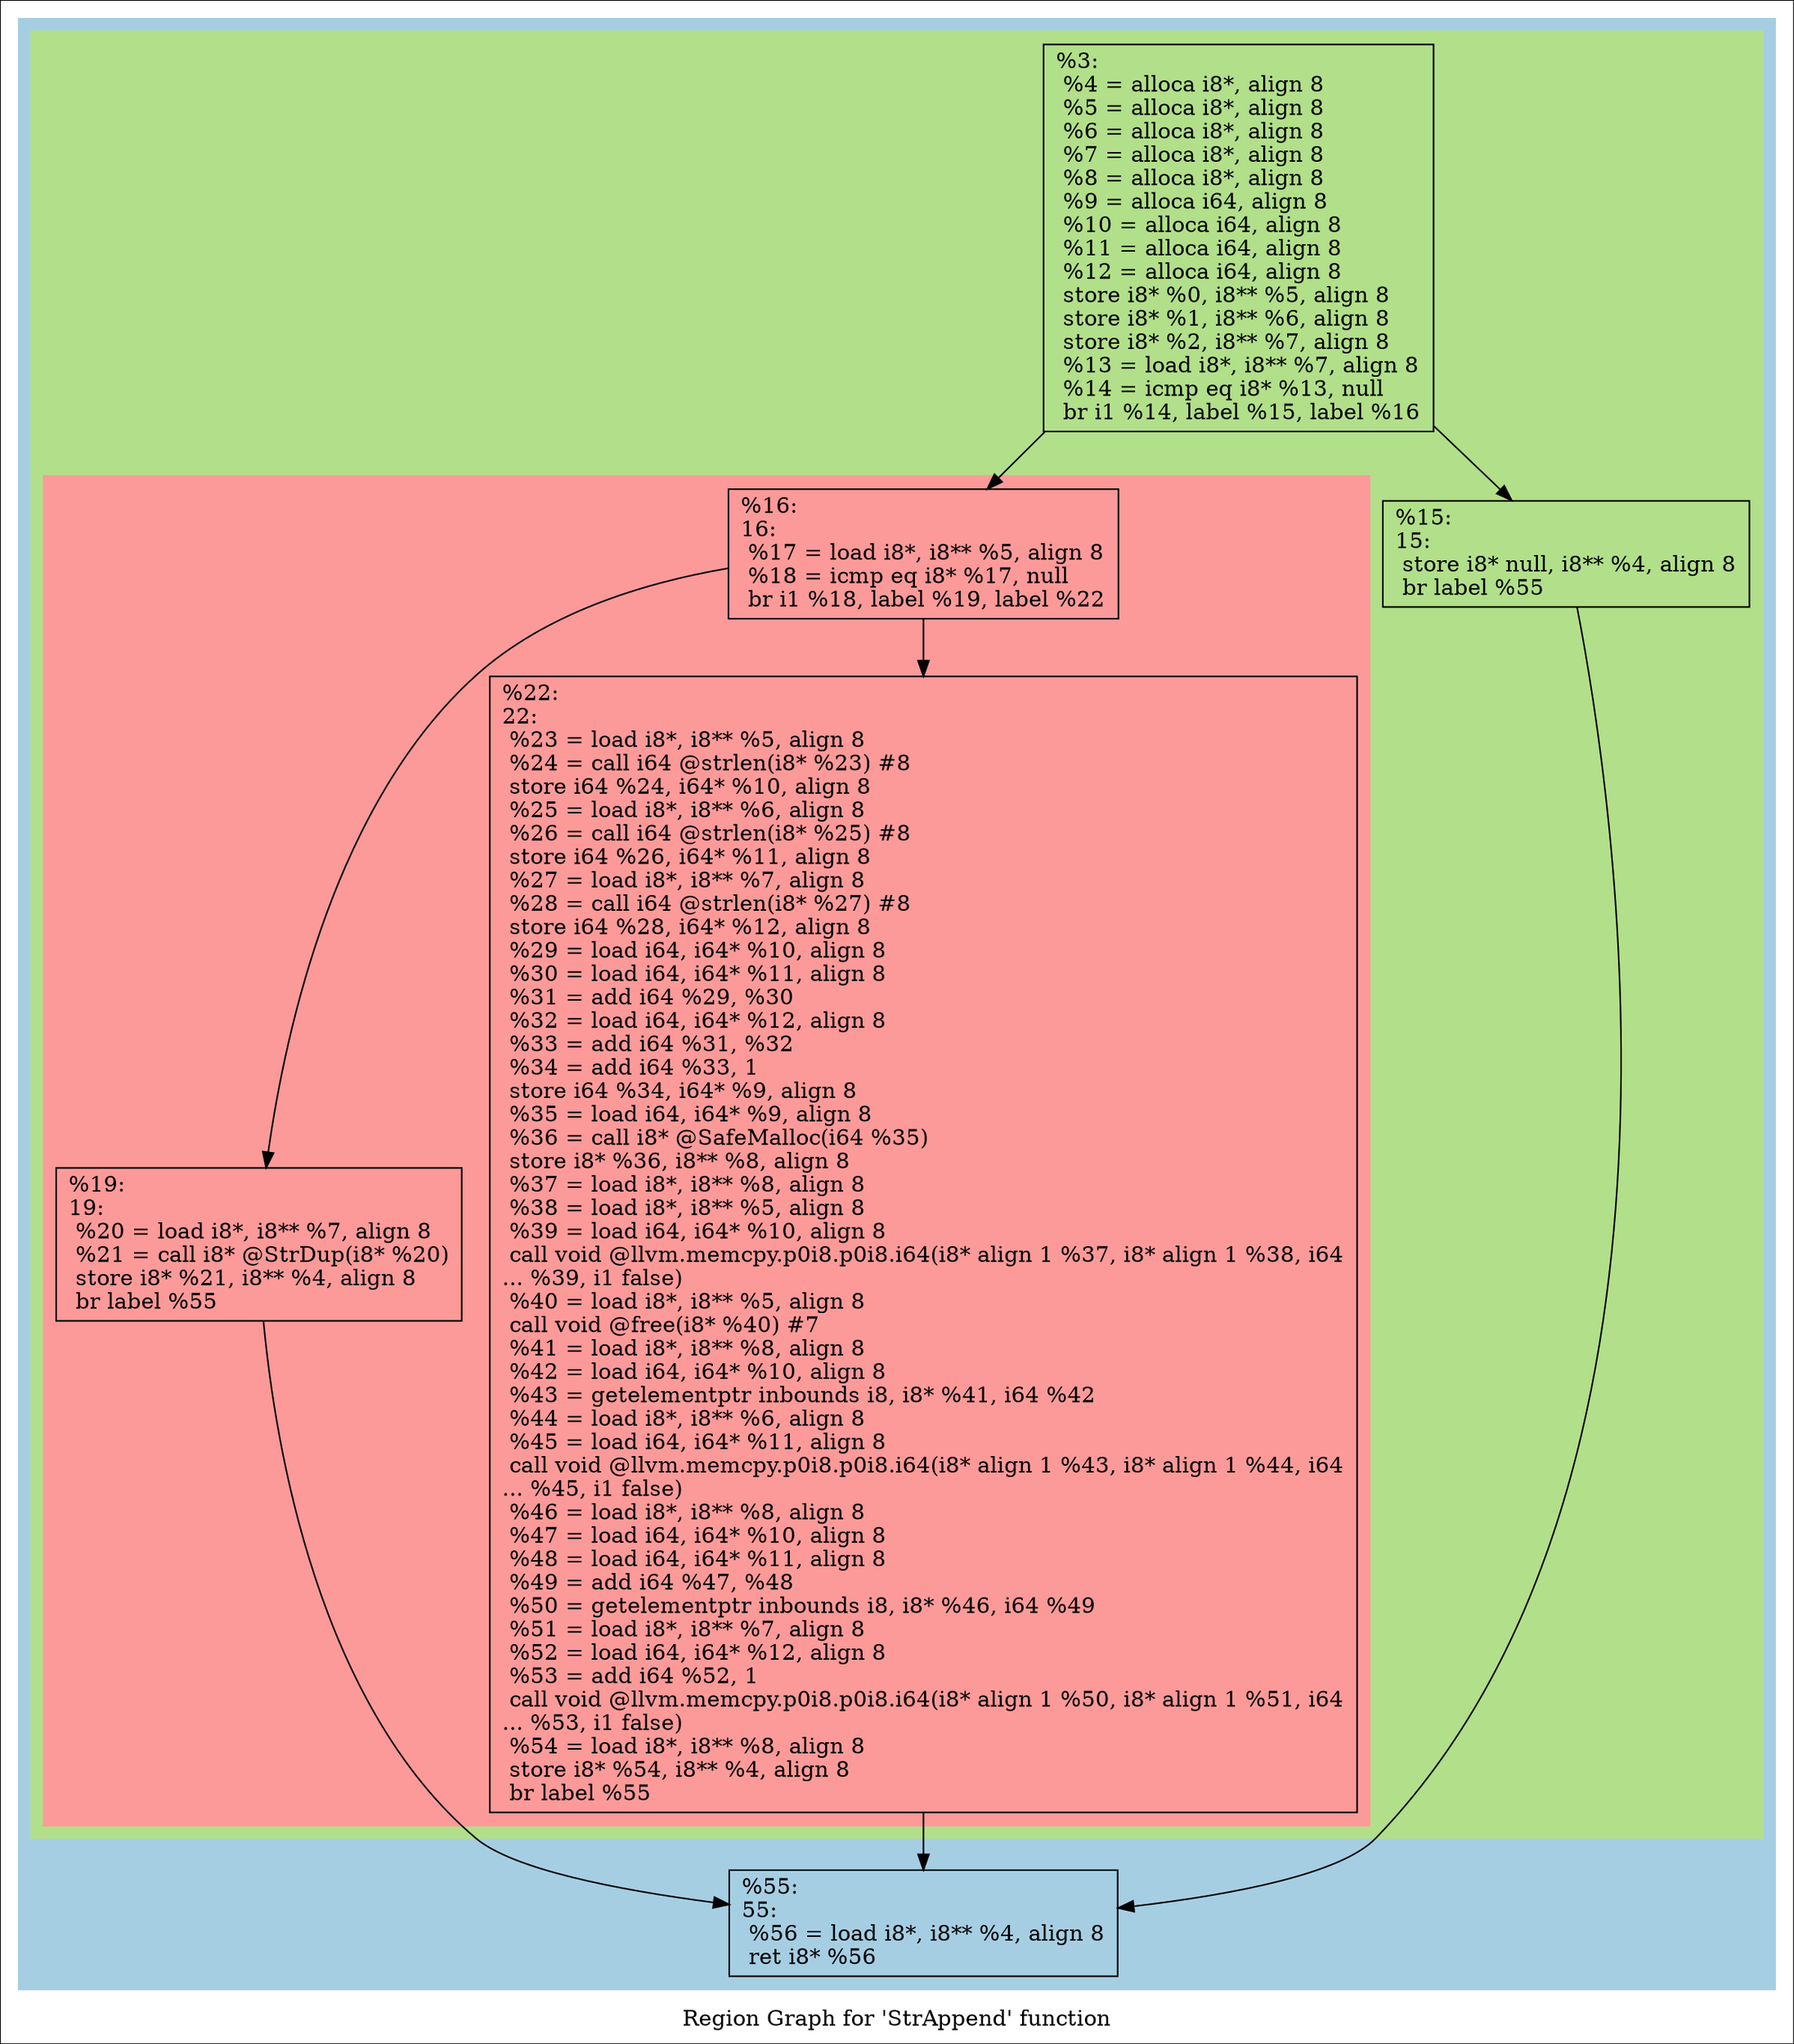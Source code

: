 digraph "Region Graph for 'StrAppend' function" {
	label="Region Graph for 'StrAppend' function";

	Node0xbcdad0 [shape=record,label="{%3:\l  %4 = alloca i8*, align 8\l  %5 = alloca i8*, align 8\l  %6 = alloca i8*, align 8\l  %7 = alloca i8*, align 8\l  %8 = alloca i8*, align 8\l  %9 = alloca i64, align 8\l  %10 = alloca i64, align 8\l  %11 = alloca i64, align 8\l  %12 = alloca i64, align 8\l  store i8* %0, i8** %5, align 8\l  store i8* %1, i8** %6, align 8\l  store i8* %2, i8** %7, align 8\l  %13 = load i8*, i8** %7, align 8\l  %14 = icmp eq i8* %13, null\l  br i1 %14, label %15, label %16\l}"];
	Node0xbcdad0 -> Node0xc518e0;
	Node0xbcdad0 -> Node0xc3e3d0;
	Node0xc518e0 [shape=record,label="{%15:\l15:                                               \l  store i8* null, i8** %4, align 8\l  br label %55\l}"];
	Node0xc518e0 -> Node0xc4b770;
	Node0xc4b770 [shape=record,label="{%55:\l55:                                               \l  %56 = load i8*, i8** %4, align 8\l  ret i8* %56\l}"];
	Node0xc3e3d0 [shape=record,label="{%16:\l16:                                               \l  %17 = load i8*, i8** %5, align 8\l  %18 = icmp eq i8* %17, null\l  br i1 %18, label %19, label %22\l}"];
	Node0xc3e3d0 -> Node0xc43e90;
	Node0xc3e3d0 -> Node0xc58770;
	Node0xc43e90 [shape=record,label="{%19:\l19:                                               \l  %20 = load i8*, i8** %7, align 8\l  %21 = call i8* @StrDup(i8* %20)\l  store i8* %21, i8** %4, align 8\l  br label %55\l}"];
	Node0xc43e90 -> Node0xc4b770;
	Node0xc58770 [shape=record,label="{%22:\l22:                                               \l  %23 = load i8*, i8** %5, align 8\l  %24 = call i64 @strlen(i8* %23) #8\l  store i64 %24, i64* %10, align 8\l  %25 = load i8*, i8** %6, align 8\l  %26 = call i64 @strlen(i8* %25) #8\l  store i64 %26, i64* %11, align 8\l  %27 = load i8*, i8** %7, align 8\l  %28 = call i64 @strlen(i8* %27) #8\l  store i64 %28, i64* %12, align 8\l  %29 = load i64, i64* %10, align 8\l  %30 = load i64, i64* %11, align 8\l  %31 = add i64 %29, %30\l  %32 = load i64, i64* %12, align 8\l  %33 = add i64 %31, %32\l  %34 = add i64 %33, 1\l  store i64 %34, i64* %9, align 8\l  %35 = load i64, i64* %9, align 8\l  %36 = call i8* @SafeMalloc(i64 %35)\l  store i8* %36, i8** %8, align 8\l  %37 = load i8*, i8** %8, align 8\l  %38 = load i8*, i8** %5, align 8\l  %39 = load i64, i64* %10, align 8\l  call void @llvm.memcpy.p0i8.p0i8.i64(i8* align 1 %37, i8* align 1 %38, i64\l... %39, i1 false)\l  %40 = load i8*, i8** %5, align 8\l  call void @free(i8* %40) #7\l  %41 = load i8*, i8** %8, align 8\l  %42 = load i64, i64* %10, align 8\l  %43 = getelementptr inbounds i8, i8* %41, i64 %42\l  %44 = load i8*, i8** %6, align 8\l  %45 = load i64, i64* %11, align 8\l  call void @llvm.memcpy.p0i8.p0i8.i64(i8* align 1 %43, i8* align 1 %44, i64\l... %45, i1 false)\l  %46 = load i8*, i8** %8, align 8\l  %47 = load i64, i64* %10, align 8\l  %48 = load i64, i64* %11, align 8\l  %49 = add i64 %47, %48\l  %50 = getelementptr inbounds i8, i8* %46, i64 %49\l  %51 = load i8*, i8** %7, align 8\l  %52 = load i64, i64* %12, align 8\l  %53 = add i64 %52, 1\l  call void @llvm.memcpy.p0i8.p0i8.i64(i8* align 1 %50, i8* align 1 %51, i64\l... %53, i1 false)\l  %54 = load i8*, i8** %8, align 8\l  store i8* %54, i8** %4, align 8\l  br label %55\l}"];
	Node0xc58770 -> Node0xc4b770;
	colorscheme = "paired12"
        subgraph cluster_0xcb7e60 {
          label = "";
          style = filled;
          color = 1
          subgraph cluster_0xb6b240 {
            label = "";
            style = filled;
            color = 3
            subgraph cluster_0xb6b2c0 {
              label = "";
              style = filled;
              color = 5
              Node0xc3e3d0;
              Node0xc43e90;
              Node0xc58770;
            }
            Node0xbcdad0;
            Node0xc518e0;
          }
          Node0xc4b770;
        }
}
